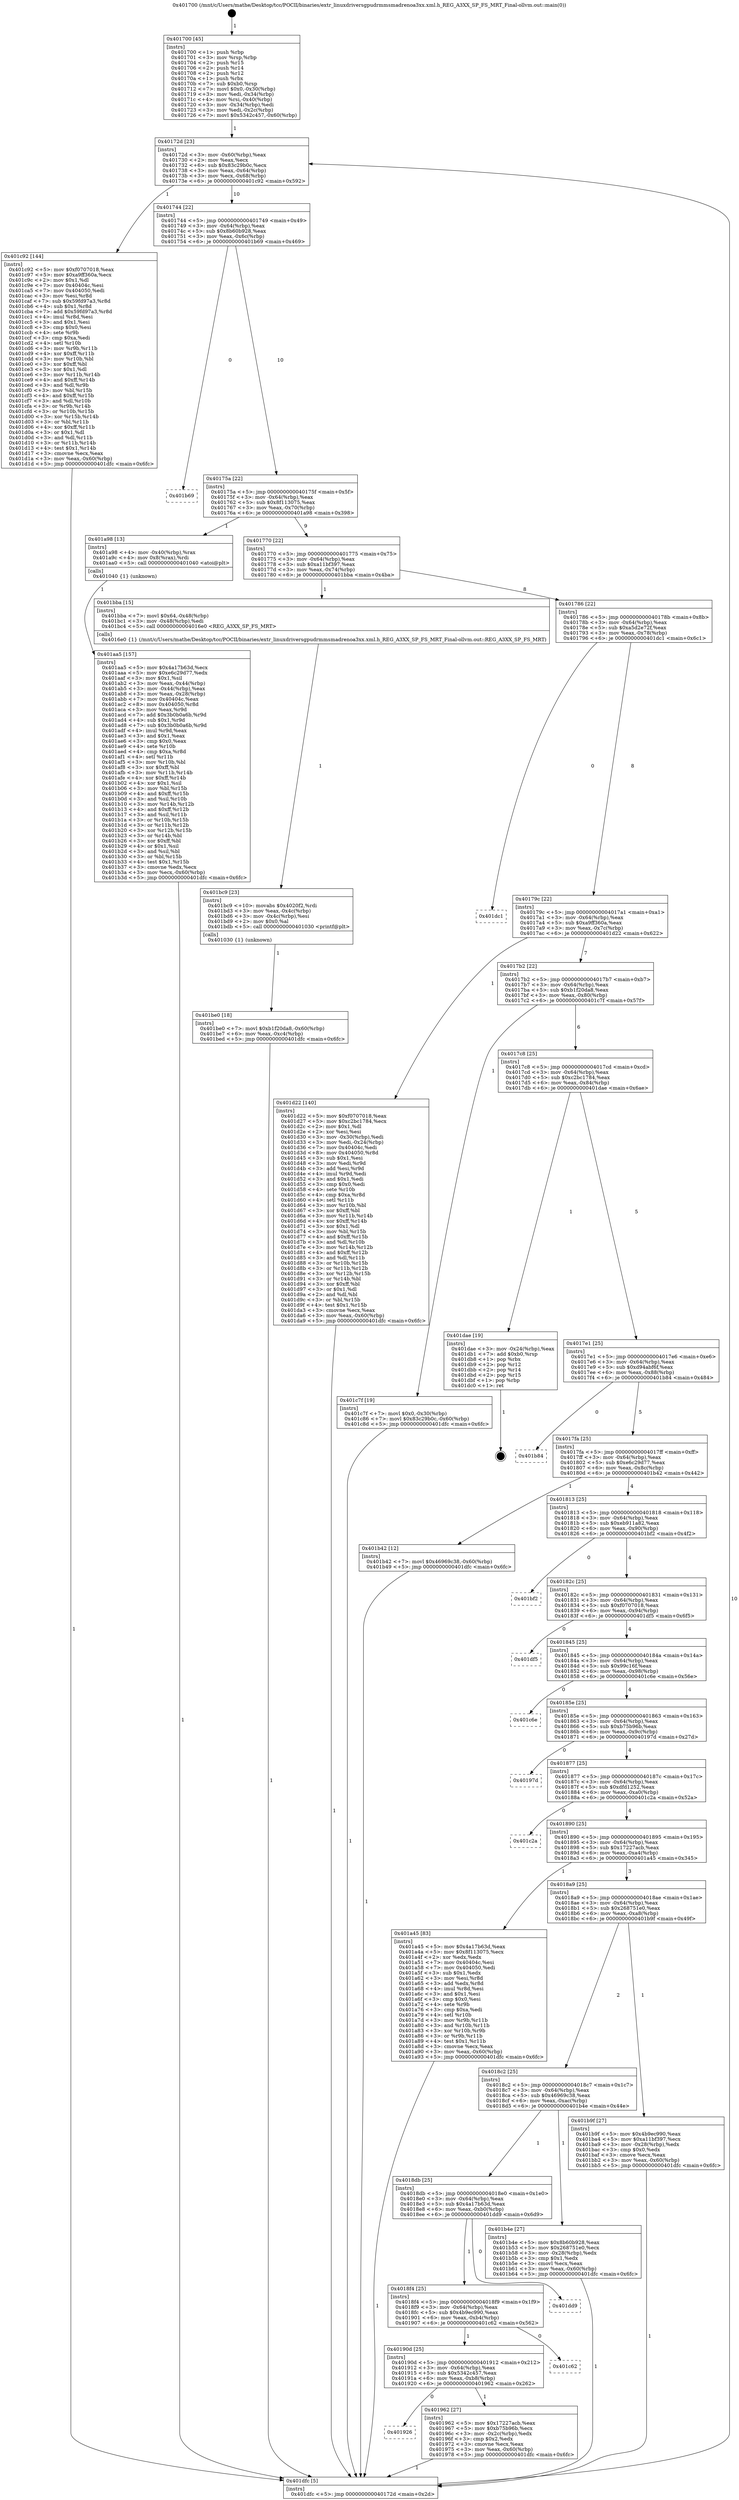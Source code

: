 digraph "0x401700" {
  label = "0x401700 (/mnt/c/Users/mathe/Desktop/tcc/POCII/binaries/extr_linuxdriversgpudrmmsmadrenoa3xx.xml.h_REG_A3XX_SP_FS_MRT_Final-ollvm.out::main(0))"
  labelloc = "t"
  node[shape=record]

  Entry [label="",width=0.3,height=0.3,shape=circle,fillcolor=black,style=filled]
  "0x40172d" [label="{
     0x40172d [23]\l
     | [instrs]\l
     &nbsp;&nbsp;0x40172d \<+3\>: mov -0x60(%rbp),%eax\l
     &nbsp;&nbsp;0x401730 \<+2\>: mov %eax,%ecx\l
     &nbsp;&nbsp;0x401732 \<+6\>: sub $0x83c29b0c,%ecx\l
     &nbsp;&nbsp;0x401738 \<+3\>: mov %eax,-0x64(%rbp)\l
     &nbsp;&nbsp;0x40173b \<+3\>: mov %ecx,-0x68(%rbp)\l
     &nbsp;&nbsp;0x40173e \<+6\>: je 0000000000401c92 \<main+0x592\>\l
  }"]
  "0x401c92" [label="{
     0x401c92 [144]\l
     | [instrs]\l
     &nbsp;&nbsp;0x401c92 \<+5\>: mov $0xf0707018,%eax\l
     &nbsp;&nbsp;0x401c97 \<+5\>: mov $0xa9ff360a,%ecx\l
     &nbsp;&nbsp;0x401c9c \<+2\>: mov $0x1,%dl\l
     &nbsp;&nbsp;0x401c9e \<+7\>: mov 0x40404c,%esi\l
     &nbsp;&nbsp;0x401ca5 \<+7\>: mov 0x404050,%edi\l
     &nbsp;&nbsp;0x401cac \<+3\>: mov %esi,%r8d\l
     &nbsp;&nbsp;0x401caf \<+7\>: sub $0x59fd97a3,%r8d\l
     &nbsp;&nbsp;0x401cb6 \<+4\>: sub $0x1,%r8d\l
     &nbsp;&nbsp;0x401cba \<+7\>: add $0x59fd97a3,%r8d\l
     &nbsp;&nbsp;0x401cc1 \<+4\>: imul %r8d,%esi\l
     &nbsp;&nbsp;0x401cc5 \<+3\>: and $0x1,%esi\l
     &nbsp;&nbsp;0x401cc8 \<+3\>: cmp $0x0,%esi\l
     &nbsp;&nbsp;0x401ccb \<+4\>: sete %r9b\l
     &nbsp;&nbsp;0x401ccf \<+3\>: cmp $0xa,%edi\l
     &nbsp;&nbsp;0x401cd2 \<+4\>: setl %r10b\l
     &nbsp;&nbsp;0x401cd6 \<+3\>: mov %r9b,%r11b\l
     &nbsp;&nbsp;0x401cd9 \<+4\>: xor $0xff,%r11b\l
     &nbsp;&nbsp;0x401cdd \<+3\>: mov %r10b,%bl\l
     &nbsp;&nbsp;0x401ce0 \<+3\>: xor $0xff,%bl\l
     &nbsp;&nbsp;0x401ce3 \<+3\>: xor $0x1,%dl\l
     &nbsp;&nbsp;0x401ce6 \<+3\>: mov %r11b,%r14b\l
     &nbsp;&nbsp;0x401ce9 \<+4\>: and $0xff,%r14b\l
     &nbsp;&nbsp;0x401ced \<+3\>: and %dl,%r9b\l
     &nbsp;&nbsp;0x401cf0 \<+3\>: mov %bl,%r15b\l
     &nbsp;&nbsp;0x401cf3 \<+4\>: and $0xff,%r15b\l
     &nbsp;&nbsp;0x401cf7 \<+3\>: and %dl,%r10b\l
     &nbsp;&nbsp;0x401cfa \<+3\>: or %r9b,%r14b\l
     &nbsp;&nbsp;0x401cfd \<+3\>: or %r10b,%r15b\l
     &nbsp;&nbsp;0x401d00 \<+3\>: xor %r15b,%r14b\l
     &nbsp;&nbsp;0x401d03 \<+3\>: or %bl,%r11b\l
     &nbsp;&nbsp;0x401d06 \<+4\>: xor $0xff,%r11b\l
     &nbsp;&nbsp;0x401d0a \<+3\>: or $0x1,%dl\l
     &nbsp;&nbsp;0x401d0d \<+3\>: and %dl,%r11b\l
     &nbsp;&nbsp;0x401d10 \<+3\>: or %r11b,%r14b\l
     &nbsp;&nbsp;0x401d13 \<+4\>: test $0x1,%r14b\l
     &nbsp;&nbsp;0x401d17 \<+3\>: cmovne %ecx,%eax\l
     &nbsp;&nbsp;0x401d1a \<+3\>: mov %eax,-0x60(%rbp)\l
     &nbsp;&nbsp;0x401d1d \<+5\>: jmp 0000000000401dfc \<main+0x6fc\>\l
  }"]
  "0x401744" [label="{
     0x401744 [22]\l
     | [instrs]\l
     &nbsp;&nbsp;0x401744 \<+5\>: jmp 0000000000401749 \<main+0x49\>\l
     &nbsp;&nbsp;0x401749 \<+3\>: mov -0x64(%rbp),%eax\l
     &nbsp;&nbsp;0x40174c \<+5\>: sub $0x8b60b928,%eax\l
     &nbsp;&nbsp;0x401751 \<+3\>: mov %eax,-0x6c(%rbp)\l
     &nbsp;&nbsp;0x401754 \<+6\>: je 0000000000401b69 \<main+0x469\>\l
  }"]
  Exit [label="",width=0.3,height=0.3,shape=circle,fillcolor=black,style=filled,peripheries=2]
  "0x401b69" [label="{
     0x401b69\l
  }", style=dashed]
  "0x40175a" [label="{
     0x40175a [22]\l
     | [instrs]\l
     &nbsp;&nbsp;0x40175a \<+5\>: jmp 000000000040175f \<main+0x5f\>\l
     &nbsp;&nbsp;0x40175f \<+3\>: mov -0x64(%rbp),%eax\l
     &nbsp;&nbsp;0x401762 \<+5\>: sub $0x8f113075,%eax\l
     &nbsp;&nbsp;0x401767 \<+3\>: mov %eax,-0x70(%rbp)\l
     &nbsp;&nbsp;0x40176a \<+6\>: je 0000000000401a98 \<main+0x398\>\l
  }"]
  "0x401be0" [label="{
     0x401be0 [18]\l
     | [instrs]\l
     &nbsp;&nbsp;0x401be0 \<+7\>: movl $0xb1f20da8,-0x60(%rbp)\l
     &nbsp;&nbsp;0x401be7 \<+6\>: mov %eax,-0xc4(%rbp)\l
     &nbsp;&nbsp;0x401bed \<+5\>: jmp 0000000000401dfc \<main+0x6fc\>\l
  }"]
  "0x401a98" [label="{
     0x401a98 [13]\l
     | [instrs]\l
     &nbsp;&nbsp;0x401a98 \<+4\>: mov -0x40(%rbp),%rax\l
     &nbsp;&nbsp;0x401a9c \<+4\>: mov 0x8(%rax),%rdi\l
     &nbsp;&nbsp;0x401aa0 \<+5\>: call 0000000000401040 \<atoi@plt\>\l
     | [calls]\l
     &nbsp;&nbsp;0x401040 \{1\} (unknown)\l
  }"]
  "0x401770" [label="{
     0x401770 [22]\l
     | [instrs]\l
     &nbsp;&nbsp;0x401770 \<+5\>: jmp 0000000000401775 \<main+0x75\>\l
     &nbsp;&nbsp;0x401775 \<+3\>: mov -0x64(%rbp),%eax\l
     &nbsp;&nbsp;0x401778 \<+5\>: sub $0xa11bf397,%eax\l
     &nbsp;&nbsp;0x40177d \<+3\>: mov %eax,-0x74(%rbp)\l
     &nbsp;&nbsp;0x401780 \<+6\>: je 0000000000401bba \<main+0x4ba\>\l
  }"]
  "0x401bc9" [label="{
     0x401bc9 [23]\l
     | [instrs]\l
     &nbsp;&nbsp;0x401bc9 \<+10\>: movabs $0x4020f2,%rdi\l
     &nbsp;&nbsp;0x401bd3 \<+3\>: mov %eax,-0x4c(%rbp)\l
     &nbsp;&nbsp;0x401bd6 \<+3\>: mov -0x4c(%rbp),%esi\l
     &nbsp;&nbsp;0x401bd9 \<+2\>: mov $0x0,%al\l
     &nbsp;&nbsp;0x401bdb \<+5\>: call 0000000000401030 \<printf@plt\>\l
     | [calls]\l
     &nbsp;&nbsp;0x401030 \{1\} (unknown)\l
  }"]
  "0x401bba" [label="{
     0x401bba [15]\l
     | [instrs]\l
     &nbsp;&nbsp;0x401bba \<+7\>: movl $0x64,-0x48(%rbp)\l
     &nbsp;&nbsp;0x401bc1 \<+3\>: mov -0x48(%rbp),%edi\l
     &nbsp;&nbsp;0x401bc4 \<+5\>: call 00000000004016e0 \<REG_A3XX_SP_FS_MRT\>\l
     | [calls]\l
     &nbsp;&nbsp;0x4016e0 \{1\} (/mnt/c/Users/mathe/Desktop/tcc/POCII/binaries/extr_linuxdriversgpudrmmsmadrenoa3xx.xml.h_REG_A3XX_SP_FS_MRT_Final-ollvm.out::REG_A3XX_SP_FS_MRT)\l
  }"]
  "0x401786" [label="{
     0x401786 [22]\l
     | [instrs]\l
     &nbsp;&nbsp;0x401786 \<+5\>: jmp 000000000040178b \<main+0x8b\>\l
     &nbsp;&nbsp;0x40178b \<+3\>: mov -0x64(%rbp),%eax\l
     &nbsp;&nbsp;0x40178e \<+5\>: sub $0xa5d2e72f,%eax\l
     &nbsp;&nbsp;0x401793 \<+3\>: mov %eax,-0x78(%rbp)\l
     &nbsp;&nbsp;0x401796 \<+6\>: je 0000000000401dc1 \<main+0x6c1\>\l
  }"]
  "0x401aa5" [label="{
     0x401aa5 [157]\l
     | [instrs]\l
     &nbsp;&nbsp;0x401aa5 \<+5\>: mov $0x4a17b63d,%ecx\l
     &nbsp;&nbsp;0x401aaa \<+5\>: mov $0xe6c29d77,%edx\l
     &nbsp;&nbsp;0x401aaf \<+3\>: mov $0x1,%sil\l
     &nbsp;&nbsp;0x401ab2 \<+3\>: mov %eax,-0x44(%rbp)\l
     &nbsp;&nbsp;0x401ab5 \<+3\>: mov -0x44(%rbp),%eax\l
     &nbsp;&nbsp;0x401ab8 \<+3\>: mov %eax,-0x28(%rbp)\l
     &nbsp;&nbsp;0x401abb \<+7\>: mov 0x40404c,%eax\l
     &nbsp;&nbsp;0x401ac2 \<+8\>: mov 0x404050,%r8d\l
     &nbsp;&nbsp;0x401aca \<+3\>: mov %eax,%r9d\l
     &nbsp;&nbsp;0x401acd \<+7\>: add $0x3b0b0a6b,%r9d\l
     &nbsp;&nbsp;0x401ad4 \<+4\>: sub $0x1,%r9d\l
     &nbsp;&nbsp;0x401ad8 \<+7\>: sub $0x3b0b0a6b,%r9d\l
     &nbsp;&nbsp;0x401adf \<+4\>: imul %r9d,%eax\l
     &nbsp;&nbsp;0x401ae3 \<+3\>: and $0x1,%eax\l
     &nbsp;&nbsp;0x401ae6 \<+3\>: cmp $0x0,%eax\l
     &nbsp;&nbsp;0x401ae9 \<+4\>: sete %r10b\l
     &nbsp;&nbsp;0x401aed \<+4\>: cmp $0xa,%r8d\l
     &nbsp;&nbsp;0x401af1 \<+4\>: setl %r11b\l
     &nbsp;&nbsp;0x401af5 \<+3\>: mov %r10b,%bl\l
     &nbsp;&nbsp;0x401af8 \<+3\>: xor $0xff,%bl\l
     &nbsp;&nbsp;0x401afb \<+3\>: mov %r11b,%r14b\l
     &nbsp;&nbsp;0x401afe \<+4\>: xor $0xff,%r14b\l
     &nbsp;&nbsp;0x401b02 \<+4\>: xor $0x1,%sil\l
     &nbsp;&nbsp;0x401b06 \<+3\>: mov %bl,%r15b\l
     &nbsp;&nbsp;0x401b09 \<+4\>: and $0xff,%r15b\l
     &nbsp;&nbsp;0x401b0d \<+3\>: and %sil,%r10b\l
     &nbsp;&nbsp;0x401b10 \<+3\>: mov %r14b,%r12b\l
     &nbsp;&nbsp;0x401b13 \<+4\>: and $0xff,%r12b\l
     &nbsp;&nbsp;0x401b17 \<+3\>: and %sil,%r11b\l
     &nbsp;&nbsp;0x401b1a \<+3\>: or %r10b,%r15b\l
     &nbsp;&nbsp;0x401b1d \<+3\>: or %r11b,%r12b\l
     &nbsp;&nbsp;0x401b20 \<+3\>: xor %r12b,%r15b\l
     &nbsp;&nbsp;0x401b23 \<+3\>: or %r14b,%bl\l
     &nbsp;&nbsp;0x401b26 \<+3\>: xor $0xff,%bl\l
     &nbsp;&nbsp;0x401b29 \<+4\>: or $0x1,%sil\l
     &nbsp;&nbsp;0x401b2d \<+3\>: and %sil,%bl\l
     &nbsp;&nbsp;0x401b30 \<+3\>: or %bl,%r15b\l
     &nbsp;&nbsp;0x401b33 \<+4\>: test $0x1,%r15b\l
     &nbsp;&nbsp;0x401b37 \<+3\>: cmovne %edx,%ecx\l
     &nbsp;&nbsp;0x401b3a \<+3\>: mov %ecx,-0x60(%rbp)\l
     &nbsp;&nbsp;0x401b3d \<+5\>: jmp 0000000000401dfc \<main+0x6fc\>\l
  }"]
  "0x401dc1" [label="{
     0x401dc1\l
  }", style=dashed]
  "0x40179c" [label="{
     0x40179c [22]\l
     | [instrs]\l
     &nbsp;&nbsp;0x40179c \<+5\>: jmp 00000000004017a1 \<main+0xa1\>\l
     &nbsp;&nbsp;0x4017a1 \<+3\>: mov -0x64(%rbp),%eax\l
     &nbsp;&nbsp;0x4017a4 \<+5\>: sub $0xa9ff360a,%eax\l
     &nbsp;&nbsp;0x4017a9 \<+3\>: mov %eax,-0x7c(%rbp)\l
     &nbsp;&nbsp;0x4017ac \<+6\>: je 0000000000401d22 \<main+0x622\>\l
  }"]
  "0x401700" [label="{
     0x401700 [45]\l
     | [instrs]\l
     &nbsp;&nbsp;0x401700 \<+1\>: push %rbp\l
     &nbsp;&nbsp;0x401701 \<+3\>: mov %rsp,%rbp\l
     &nbsp;&nbsp;0x401704 \<+2\>: push %r15\l
     &nbsp;&nbsp;0x401706 \<+2\>: push %r14\l
     &nbsp;&nbsp;0x401708 \<+2\>: push %r12\l
     &nbsp;&nbsp;0x40170a \<+1\>: push %rbx\l
     &nbsp;&nbsp;0x40170b \<+7\>: sub $0xb0,%rsp\l
     &nbsp;&nbsp;0x401712 \<+7\>: movl $0x0,-0x30(%rbp)\l
     &nbsp;&nbsp;0x401719 \<+3\>: mov %edi,-0x34(%rbp)\l
     &nbsp;&nbsp;0x40171c \<+4\>: mov %rsi,-0x40(%rbp)\l
     &nbsp;&nbsp;0x401720 \<+3\>: mov -0x34(%rbp),%edi\l
     &nbsp;&nbsp;0x401723 \<+3\>: mov %edi,-0x2c(%rbp)\l
     &nbsp;&nbsp;0x401726 \<+7\>: movl $0x5342c457,-0x60(%rbp)\l
  }"]
  "0x401d22" [label="{
     0x401d22 [140]\l
     | [instrs]\l
     &nbsp;&nbsp;0x401d22 \<+5\>: mov $0xf0707018,%eax\l
     &nbsp;&nbsp;0x401d27 \<+5\>: mov $0xc2bc1784,%ecx\l
     &nbsp;&nbsp;0x401d2c \<+2\>: mov $0x1,%dl\l
     &nbsp;&nbsp;0x401d2e \<+2\>: xor %esi,%esi\l
     &nbsp;&nbsp;0x401d30 \<+3\>: mov -0x30(%rbp),%edi\l
     &nbsp;&nbsp;0x401d33 \<+3\>: mov %edi,-0x24(%rbp)\l
     &nbsp;&nbsp;0x401d36 \<+7\>: mov 0x40404c,%edi\l
     &nbsp;&nbsp;0x401d3d \<+8\>: mov 0x404050,%r8d\l
     &nbsp;&nbsp;0x401d45 \<+3\>: sub $0x1,%esi\l
     &nbsp;&nbsp;0x401d48 \<+3\>: mov %edi,%r9d\l
     &nbsp;&nbsp;0x401d4b \<+3\>: add %esi,%r9d\l
     &nbsp;&nbsp;0x401d4e \<+4\>: imul %r9d,%edi\l
     &nbsp;&nbsp;0x401d52 \<+3\>: and $0x1,%edi\l
     &nbsp;&nbsp;0x401d55 \<+3\>: cmp $0x0,%edi\l
     &nbsp;&nbsp;0x401d58 \<+4\>: sete %r10b\l
     &nbsp;&nbsp;0x401d5c \<+4\>: cmp $0xa,%r8d\l
     &nbsp;&nbsp;0x401d60 \<+4\>: setl %r11b\l
     &nbsp;&nbsp;0x401d64 \<+3\>: mov %r10b,%bl\l
     &nbsp;&nbsp;0x401d67 \<+3\>: xor $0xff,%bl\l
     &nbsp;&nbsp;0x401d6a \<+3\>: mov %r11b,%r14b\l
     &nbsp;&nbsp;0x401d6d \<+4\>: xor $0xff,%r14b\l
     &nbsp;&nbsp;0x401d71 \<+3\>: xor $0x1,%dl\l
     &nbsp;&nbsp;0x401d74 \<+3\>: mov %bl,%r15b\l
     &nbsp;&nbsp;0x401d77 \<+4\>: and $0xff,%r15b\l
     &nbsp;&nbsp;0x401d7b \<+3\>: and %dl,%r10b\l
     &nbsp;&nbsp;0x401d7e \<+3\>: mov %r14b,%r12b\l
     &nbsp;&nbsp;0x401d81 \<+4\>: and $0xff,%r12b\l
     &nbsp;&nbsp;0x401d85 \<+3\>: and %dl,%r11b\l
     &nbsp;&nbsp;0x401d88 \<+3\>: or %r10b,%r15b\l
     &nbsp;&nbsp;0x401d8b \<+3\>: or %r11b,%r12b\l
     &nbsp;&nbsp;0x401d8e \<+3\>: xor %r12b,%r15b\l
     &nbsp;&nbsp;0x401d91 \<+3\>: or %r14b,%bl\l
     &nbsp;&nbsp;0x401d94 \<+3\>: xor $0xff,%bl\l
     &nbsp;&nbsp;0x401d97 \<+3\>: or $0x1,%dl\l
     &nbsp;&nbsp;0x401d9a \<+2\>: and %dl,%bl\l
     &nbsp;&nbsp;0x401d9c \<+3\>: or %bl,%r15b\l
     &nbsp;&nbsp;0x401d9f \<+4\>: test $0x1,%r15b\l
     &nbsp;&nbsp;0x401da3 \<+3\>: cmovne %ecx,%eax\l
     &nbsp;&nbsp;0x401da6 \<+3\>: mov %eax,-0x60(%rbp)\l
     &nbsp;&nbsp;0x401da9 \<+5\>: jmp 0000000000401dfc \<main+0x6fc\>\l
  }"]
  "0x4017b2" [label="{
     0x4017b2 [22]\l
     | [instrs]\l
     &nbsp;&nbsp;0x4017b2 \<+5\>: jmp 00000000004017b7 \<main+0xb7\>\l
     &nbsp;&nbsp;0x4017b7 \<+3\>: mov -0x64(%rbp),%eax\l
     &nbsp;&nbsp;0x4017ba \<+5\>: sub $0xb1f20da8,%eax\l
     &nbsp;&nbsp;0x4017bf \<+3\>: mov %eax,-0x80(%rbp)\l
     &nbsp;&nbsp;0x4017c2 \<+6\>: je 0000000000401c7f \<main+0x57f\>\l
  }"]
  "0x401dfc" [label="{
     0x401dfc [5]\l
     | [instrs]\l
     &nbsp;&nbsp;0x401dfc \<+5\>: jmp 000000000040172d \<main+0x2d\>\l
  }"]
  "0x401c7f" [label="{
     0x401c7f [19]\l
     | [instrs]\l
     &nbsp;&nbsp;0x401c7f \<+7\>: movl $0x0,-0x30(%rbp)\l
     &nbsp;&nbsp;0x401c86 \<+7\>: movl $0x83c29b0c,-0x60(%rbp)\l
     &nbsp;&nbsp;0x401c8d \<+5\>: jmp 0000000000401dfc \<main+0x6fc\>\l
  }"]
  "0x4017c8" [label="{
     0x4017c8 [25]\l
     | [instrs]\l
     &nbsp;&nbsp;0x4017c8 \<+5\>: jmp 00000000004017cd \<main+0xcd\>\l
     &nbsp;&nbsp;0x4017cd \<+3\>: mov -0x64(%rbp),%eax\l
     &nbsp;&nbsp;0x4017d0 \<+5\>: sub $0xc2bc1784,%eax\l
     &nbsp;&nbsp;0x4017d5 \<+6\>: mov %eax,-0x84(%rbp)\l
     &nbsp;&nbsp;0x4017db \<+6\>: je 0000000000401dae \<main+0x6ae\>\l
  }"]
  "0x401926" [label="{
     0x401926\l
  }", style=dashed]
  "0x401dae" [label="{
     0x401dae [19]\l
     | [instrs]\l
     &nbsp;&nbsp;0x401dae \<+3\>: mov -0x24(%rbp),%eax\l
     &nbsp;&nbsp;0x401db1 \<+7\>: add $0xb0,%rsp\l
     &nbsp;&nbsp;0x401db8 \<+1\>: pop %rbx\l
     &nbsp;&nbsp;0x401db9 \<+2\>: pop %r12\l
     &nbsp;&nbsp;0x401dbb \<+2\>: pop %r14\l
     &nbsp;&nbsp;0x401dbd \<+2\>: pop %r15\l
     &nbsp;&nbsp;0x401dbf \<+1\>: pop %rbp\l
     &nbsp;&nbsp;0x401dc0 \<+1\>: ret\l
  }"]
  "0x4017e1" [label="{
     0x4017e1 [25]\l
     | [instrs]\l
     &nbsp;&nbsp;0x4017e1 \<+5\>: jmp 00000000004017e6 \<main+0xe6\>\l
     &nbsp;&nbsp;0x4017e6 \<+3\>: mov -0x64(%rbp),%eax\l
     &nbsp;&nbsp;0x4017e9 \<+5\>: sub $0xd94abf6f,%eax\l
     &nbsp;&nbsp;0x4017ee \<+6\>: mov %eax,-0x88(%rbp)\l
     &nbsp;&nbsp;0x4017f4 \<+6\>: je 0000000000401b84 \<main+0x484\>\l
  }"]
  "0x401962" [label="{
     0x401962 [27]\l
     | [instrs]\l
     &nbsp;&nbsp;0x401962 \<+5\>: mov $0x17227acb,%eax\l
     &nbsp;&nbsp;0x401967 \<+5\>: mov $0xb75b96b,%ecx\l
     &nbsp;&nbsp;0x40196c \<+3\>: mov -0x2c(%rbp),%edx\l
     &nbsp;&nbsp;0x40196f \<+3\>: cmp $0x2,%edx\l
     &nbsp;&nbsp;0x401972 \<+3\>: cmovne %ecx,%eax\l
     &nbsp;&nbsp;0x401975 \<+3\>: mov %eax,-0x60(%rbp)\l
     &nbsp;&nbsp;0x401978 \<+5\>: jmp 0000000000401dfc \<main+0x6fc\>\l
  }"]
  "0x401b84" [label="{
     0x401b84\l
  }", style=dashed]
  "0x4017fa" [label="{
     0x4017fa [25]\l
     | [instrs]\l
     &nbsp;&nbsp;0x4017fa \<+5\>: jmp 00000000004017ff \<main+0xff\>\l
     &nbsp;&nbsp;0x4017ff \<+3\>: mov -0x64(%rbp),%eax\l
     &nbsp;&nbsp;0x401802 \<+5\>: sub $0xe6c29d77,%eax\l
     &nbsp;&nbsp;0x401807 \<+6\>: mov %eax,-0x8c(%rbp)\l
     &nbsp;&nbsp;0x40180d \<+6\>: je 0000000000401b42 \<main+0x442\>\l
  }"]
  "0x40190d" [label="{
     0x40190d [25]\l
     | [instrs]\l
     &nbsp;&nbsp;0x40190d \<+5\>: jmp 0000000000401912 \<main+0x212\>\l
     &nbsp;&nbsp;0x401912 \<+3\>: mov -0x64(%rbp),%eax\l
     &nbsp;&nbsp;0x401915 \<+5\>: sub $0x5342c457,%eax\l
     &nbsp;&nbsp;0x40191a \<+6\>: mov %eax,-0xb8(%rbp)\l
     &nbsp;&nbsp;0x401920 \<+6\>: je 0000000000401962 \<main+0x262\>\l
  }"]
  "0x401b42" [label="{
     0x401b42 [12]\l
     | [instrs]\l
     &nbsp;&nbsp;0x401b42 \<+7\>: movl $0x46969c38,-0x60(%rbp)\l
     &nbsp;&nbsp;0x401b49 \<+5\>: jmp 0000000000401dfc \<main+0x6fc\>\l
  }"]
  "0x401813" [label="{
     0x401813 [25]\l
     | [instrs]\l
     &nbsp;&nbsp;0x401813 \<+5\>: jmp 0000000000401818 \<main+0x118\>\l
     &nbsp;&nbsp;0x401818 \<+3\>: mov -0x64(%rbp),%eax\l
     &nbsp;&nbsp;0x40181b \<+5\>: sub $0xeb911a82,%eax\l
     &nbsp;&nbsp;0x401820 \<+6\>: mov %eax,-0x90(%rbp)\l
     &nbsp;&nbsp;0x401826 \<+6\>: je 0000000000401bf2 \<main+0x4f2\>\l
  }"]
  "0x401c62" [label="{
     0x401c62\l
  }", style=dashed]
  "0x401bf2" [label="{
     0x401bf2\l
  }", style=dashed]
  "0x40182c" [label="{
     0x40182c [25]\l
     | [instrs]\l
     &nbsp;&nbsp;0x40182c \<+5\>: jmp 0000000000401831 \<main+0x131\>\l
     &nbsp;&nbsp;0x401831 \<+3\>: mov -0x64(%rbp),%eax\l
     &nbsp;&nbsp;0x401834 \<+5\>: sub $0xf0707018,%eax\l
     &nbsp;&nbsp;0x401839 \<+6\>: mov %eax,-0x94(%rbp)\l
     &nbsp;&nbsp;0x40183f \<+6\>: je 0000000000401df5 \<main+0x6f5\>\l
  }"]
  "0x4018f4" [label="{
     0x4018f4 [25]\l
     | [instrs]\l
     &nbsp;&nbsp;0x4018f4 \<+5\>: jmp 00000000004018f9 \<main+0x1f9\>\l
     &nbsp;&nbsp;0x4018f9 \<+3\>: mov -0x64(%rbp),%eax\l
     &nbsp;&nbsp;0x4018fc \<+5\>: sub $0x4b9ec990,%eax\l
     &nbsp;&nbsp;0x401901 \<+6\>: mov %eax,-0xb4(%rbp)\l
     &nbsp;&nbsp;0x401907 \<+6\>: je 0000000000401c62 \<main+0x562\>\l
  }"]
  "0x401df5" [label="{
     0x401df5\l
  }", style=dashed]
  "0x401845" [label="{
     0x401845 [25]\l
     | [instrs]\l
     &nbsp;&nbsp;0x401845 \<+5\>: jmp 000000000040184a \<main+0x14a\>\l
     &nbsp;&nbsp;0x40184a \<+3\>: mov -0x64(%rbp),%eax\l
     &nbsp;&nbsp;0x40184d \<+5\>: sub $0x99c16f,%eax\l
     &nbsp;&nbsp;0x401852 \<+6\>: mov %eax,-0x98(%rbp)\l
     &nbsp;&nbsp;0x401858 \<+6\>: je 0000000000401c6e \<main+0x56e\>\l
  }"]
  "0x401dd9" [label="{
     0x401dd9\l
  }", style=dashed]
  "0x401c6e" [label="{
     0x401c6e\l
  }", style=dashed]
  "0x40185e" [label="{
     0x40185e [25]\l
     | [instrs]\l
     &nbsp;&nbsp;0x40185e \<+5\>: jmp 0000000000401863 \<main+0x163\>\l
     &nbsp;&nbsp;0x401863 \<+3\>: mov -0x64(%rbp),%eax\l
     &nbsp;&nbsp;0x401866 \<+5\>: sub $0xb75b96b,%eax\l
     &nbsp;&nbsp;0x40186b \<+6\>: mov %eax,-0x9c(%rbp)\l
     &nbsp;&nbsp;0x401871 \<+6\>: je 000000000040197d \<main+0x27d\>\l
  }"]
  "0x4018db" [label="{
     0x4018db [25]\l
     | [instrs]\l
     &nbsp;&nbsp;0x4018db \<+5\>: jmp 00000000004018e0 \<main+0x1e0\>\l
     &nbsp;&nbsp;0x4018e0 \<+3\>: mov -0x64(%rbp),%eax\l
     &nbsp;&nbsp;0x4018e3 \<+5\>: sub $0x4a17b63d,%eax\l
     &nbsp;&nbsp;0x4018e8 \<+6\>: mov %eax,-0xb0(%rbp)\l
     &nbsp;&nbsp;0x4018ee \<+6\>: je 0000000000401dd9 \<main+0x6d9\>\l
  }"]
  "0x40197d" [label="{
     0x40197d\l
  }", style=dashed]
  "0x401877" [label="{
     0x401877 [25]\l
     | [instrs]\l
     &nbsp;&nbsp;0x401877 \<+5\>: jmp 000000000040187c \<main+0x17c\>\l
     &nbsp;&nbsp;0x40187c \<+3\>: mov -0x64(%rbp),%eax\l
     &nbsp;&nbsp;0x40187f \<+5\>: sub $0xdfd1252,%eax\l
     &nbsp;&nbsp;0x401884 \<+6\>: mov %eax,-0xa0(%rbp)\l
     &nbsp;&nbsp;0x40188a \<+6\>: je 0000000000401c2a \<main+0x52a\>\l
  }"]
  "0x401b4e" [label="{
     0x401b4e [27]\l
     | [instrs]\l
     &nbsp;&nbsp;0x401b4e \<+5\>: mov $0x8b60b928,%eax\l
     &nbsp;&nbsp;0x401b53 \<+5\>: mov $0x268751e0,%ecx\l
     &nbsp;&nbsp;0x401b58 \<+3\>: mov -0x28(%rbp),%edx\l
     &nbsp;&nbsp;0x401b5b \<+3\>: cmp $0x1,%edx\l
     &nbsp;&nbsp;0x401b5e \<+3\>: cmovl %ecx,%eax\l
     &nbsp;&nbsp;0x401b61 \<+3\>: mov %eax,-0x60(%rbp)\l
     &nbsp;&nbsp;0x401b64 \<+5\>: jmp 0000000000401dfc \<main+0x6fc\>\l
  }"]
  "0x401c2a" [label="{
     0x401c2a\l
  }", style=dashed]
  "0x401890" [label="{
     0x401890 [25]\l
     | [instrs]\l
     &nbsp;&nbsp;0x401890 \<+5\>: jmp 0000000000401895 \<main+0x195\>\l
     &nbsp;&nbsp;0x401895 \<+3\>: mov -0x64(%rbp),%eax\l
     &nbsp;&nbsp;0x401898 \<+5\>: sub $0x17227acb,%eax\l
     &nbsp;&nbsp;0x40189d \<+6\>: mov %eax,-0xa4(%rbp)\l
     &nbsp;&nbsp;0x4018a3 \<+6\>: je 0000000000401a45 \<main+0x345\>\l
  }"]
  "0x4018c2" [label="{
     0x4018c2 [25]\l
     | [instrs]\l
     &nbsp;&nbsp;0x4018c2 \<+5\>: jmp 00000000004018c7 \<main+0x1c7\>\l
     &nbsp;&nbsp;0x4018c7 \<+3\>: mov -0x64(%rbp),%eax\l
     &nbsp;&nbsp;0x4018ca \<+5\>: sub $0x46969c38,%eax\l
     &nbsp;&nbsp;0x4018cf \<+6\>: mov %eax,-0xac(%rbp)\l
     &nbsp;&nbsp;0x4018d5 \<+6\>: je 0000000000401b4e \<main+0x44e\>\l
  }"]
  "0x401a45" [label="{
     0x401a45 [83]\l
     | [instrs]\l
     &nbsp;&nbsp;0x401a45 \<+5\>: mov $0x4a17b63d,%eax\l
     &nbsp;&nbsp;0x401a4a \<+5\>: mov $0x8f113075,%ecx\l
     &nbsp;&nbsp;0x401a4f \<+2\>: xor %edx,%edx\l
     &nbsp;&nbsp;0x401a51 \<+7\>: mov 0x40404c,%esi\l
     &nbsp;&nbsp;0x401a58 \<+7\>: mov 0x404050,%edi\l
     &nbsp;&nbsp;0x401a5f \<+3\>: sub $0x1,%edx\l
     &nbsp;&nbsp;0x401a62 \<+3\>: mov %esi,%r8d\l
     &nbsp;&nbsp;0x401a65 \<+3\>: add %edx,%r8d\l
     &nbsp;&nbsp;0x401a68 \<+4\>: imul %r8d,%esi\l
     &nbsp;&nbsp;0x401a6c \<+3\>: and $0x1,%esi\l
     &nbsp;&nbsp;0x401a6f \<+3\>: cmp $0x0,%esi\l
     &nbsp;&nbsp;0x401a72 \<+4\>: sete %r9b\l
     &nbsp;&nbsp;0x401a76 \<+3\>: cmp $0xa,%edi\l
     &nbsp;&nbsp;0x401a79 \<+4\>: setl %r10b\l
     &nbsp;&nbsp;0x401a7d \<+3\>: mov %r9b,%r11b\l
     &nbsp;&nbsp;0x401a80 \<+3\>: and %r10b,%r11b\l
     &nbsp;&nbsp;0x401a83 \<+3\>: xor %r10b,%r9b\l
     &nbsp;&nbsp;0x401a86 \<+3\>: or %r9b,%r11b\l
     &nbsp;&nbsp;0x401a89 \<+4\>: test $0x1,%r11b\l
     &nbsp;&nbsp;0x401a8d \<+3\>: cmovne %ecx,%eax\l
     &nbsp;&nbsp;0x401a90 \<+3\>: mov %eax,-0x60(%rbp)\l
     &nbsp;&nbsp;0x401a93 \<+5\>: jmp 0000000000401dfc \<main+0x6fc\>\l
  }"]
  "0x4018a9" [label="{
     0x4018a9 [25]\l
     | [instrs]\l
     &nbsp;&nbsp;0x4018a9 \<+5\>: jmp 00000000004018ae \<main+0x1ae\>\l
     &nbsp;&nbsp;0x4018ae \<+3\>: mov -0x64(%rbp),%eax\l
     &nbsp;&nbsp;0x4018b1 \<+5\>: sub $0x268751e0,%eax\l
     &nbsp;&nbsp;0x4018b6 \<+6\>: mov %eax,-0xa8(%rbp)\l
     &nbsp;&nbsp;0x4018bc \<+6\>: je 0000000000401b9f \<main+0x49f\>\l
  }"]
  "0x401b9f" [label="{
     0x401b9f [27]\l
     | [instrs]\l
     &nbsp;&nbsp;0x401b9f \<+5\>: mov $0x4b9ec990,%eax\l
     &nbsp;&nbsp;0x401ba4 \<+5\>: mov $0xa11bf397,%ecx\l
     &nbsp;&nbsp;0x401ba9 \<+3\>: mov -0x28(%rbp),%edx\l
     &nbsp;&nbsp;0x401bac \<+3\>: cmp $0x0,%edx\l
     &nbsp;&nbsp;0x401baf \<+3\>: cmove %ecx,%eax\l
     &nbsp;&nbsp;0x401bb2 \<+3\>: mov %eax,-0x60(%rbp)\l
     &nbsp;&nbsp;0x401bb5 \<+5\>: jmp 0000000000401dfc \<main+0x6fc\>\l
  }"]
  Entry -> "0x401700" [label=" 1"]
  "0x40172d" -> "0x401c92" [label=" 1"]
  "0x40172d" -> "0x401744" [label=" 10"]
  "0x401dae" -> Exit [label=" 1"]
  "0x401744" -> "0x401b69" [label=" 0"]
  "0x401744" -> "0x40175a" [label=" 10"]
  "0x401d22" -> "0x401dfc" [label=" 1"]
  "0x40175a" -> "0x401a98" [label=" 1"]
  "0x40175a" -> "0x401770" [label=" 9"]
  "0x401c92" -> "0x401dfc" [label=" 1"]
  "0x401770" -> "0x401bba" [label=" 1"]
  "0x401770" -> "0x401786" [label=" 8"]
  "0x401c7f" -> "0x401dfc" [label=" 1"]
  "0x401786" -> "0x401dc1" [label=" 0"]
  "0x401786" -> "0x40179c" [label=" 8"]
  "0x401be0" -> "0x401dfc" [label=" 1"]
  "0x40179c" -> "0x401d22" [label=" 1"]
  "0x40179c" -> "0x4017b2" [label=" 7"]
  "0x401bc9" -> "0x401be0" [label=" 1"]
  "0x4017b2" -> "0x401c7f" [label=" 1"]
  "0x4017b2" -> "0x4017c8" [label=" 6"]
  "0x401bba" -> "0x401bc9" [label=" 1"]
  "0x4017c8" -> "0x401dae" [label=" 1"]
  "0x4017c8" -> "0x4017e1" [label=" 5"]
  "0x401b9f" -> "0x401dfc" [label=" 1"]
  "0x4017e1" -> "0x401b84" [label=" 0"]
  "0x4017e1" -> "0x4017fa" [label=" 5"]
  "0x401b4e" -> "0x401dfc" [label=" 1"]
  "0x4017fa" -> "0x401b42" [label=" 1"]
  "0x4017fa" -> "0x401813" [label=" 4"]
  "0x401aa5" -> "0x401dfc" [label=" 1"]
  "0x401813" -> "0x401bf2" [label=" 0"]
  "0x401813" -> "0x40182c" [label=" 4"]
  "0x401a98" -> "0x401aa5" [label=" 1"]
  "0x40182c" -> "0x401df5" [label=" 0"]
  "0x40182c" -> "0x401845" [label=" 4"]
  "0x401dfc" -> "0x40172d" [label=" 10"]
  "0x401845" -> "0x401c6e" [label=" 0"]
  "0x401845" -> "0x40185e" [label=" 4"]
  "0x401700" -> "0x40172d" [label=" 1"]
  "0x40185e" -> "0x40197d" [label=" 0"]
  "0x40185e" -> "0x401877" [label=" 4"]
  "0x40190d" -> "0x401926" [label=" 0"]
  "0x401877" -> "0x401c2a" [label=" 0"]
  "0x401877" -> "0x401890" [label=" 4"]
  "0x40190d" -> "0x401962" [label=" 1"]
  "0x401890" -> "0x401a45" [label=" 1"]
  "0x401890" -> "0x4018a9" [label=" 3"]
  "0x4018f4" -> "0x40190d" [label=" 1"]
  "0x4018a9" -> "0x401b9f" [label=" 1"]
  "0x4018a9" -> "0x4018c2" [label=" 2"]
  "0x401b42" -> "0x401dfc" [label=" 1"]
  "0x4018c2" -> "0x401b4e" [label=" 1"]
  "0x4018c2" -> "0x4018db" [label=" 1"]
  "0x401962" -> "0x401dfc" [label=" 1"]
  "0x4018db" -> "0x401dd9" [label=" 0"]
  "0x4018db" -> "0x4018f4" [label=" 1"]
  "0x401a45" -> "0x401dfc" [label=" 1"]
  "0x4018f4" -> "0x401c62" [label=" 0"]
}
